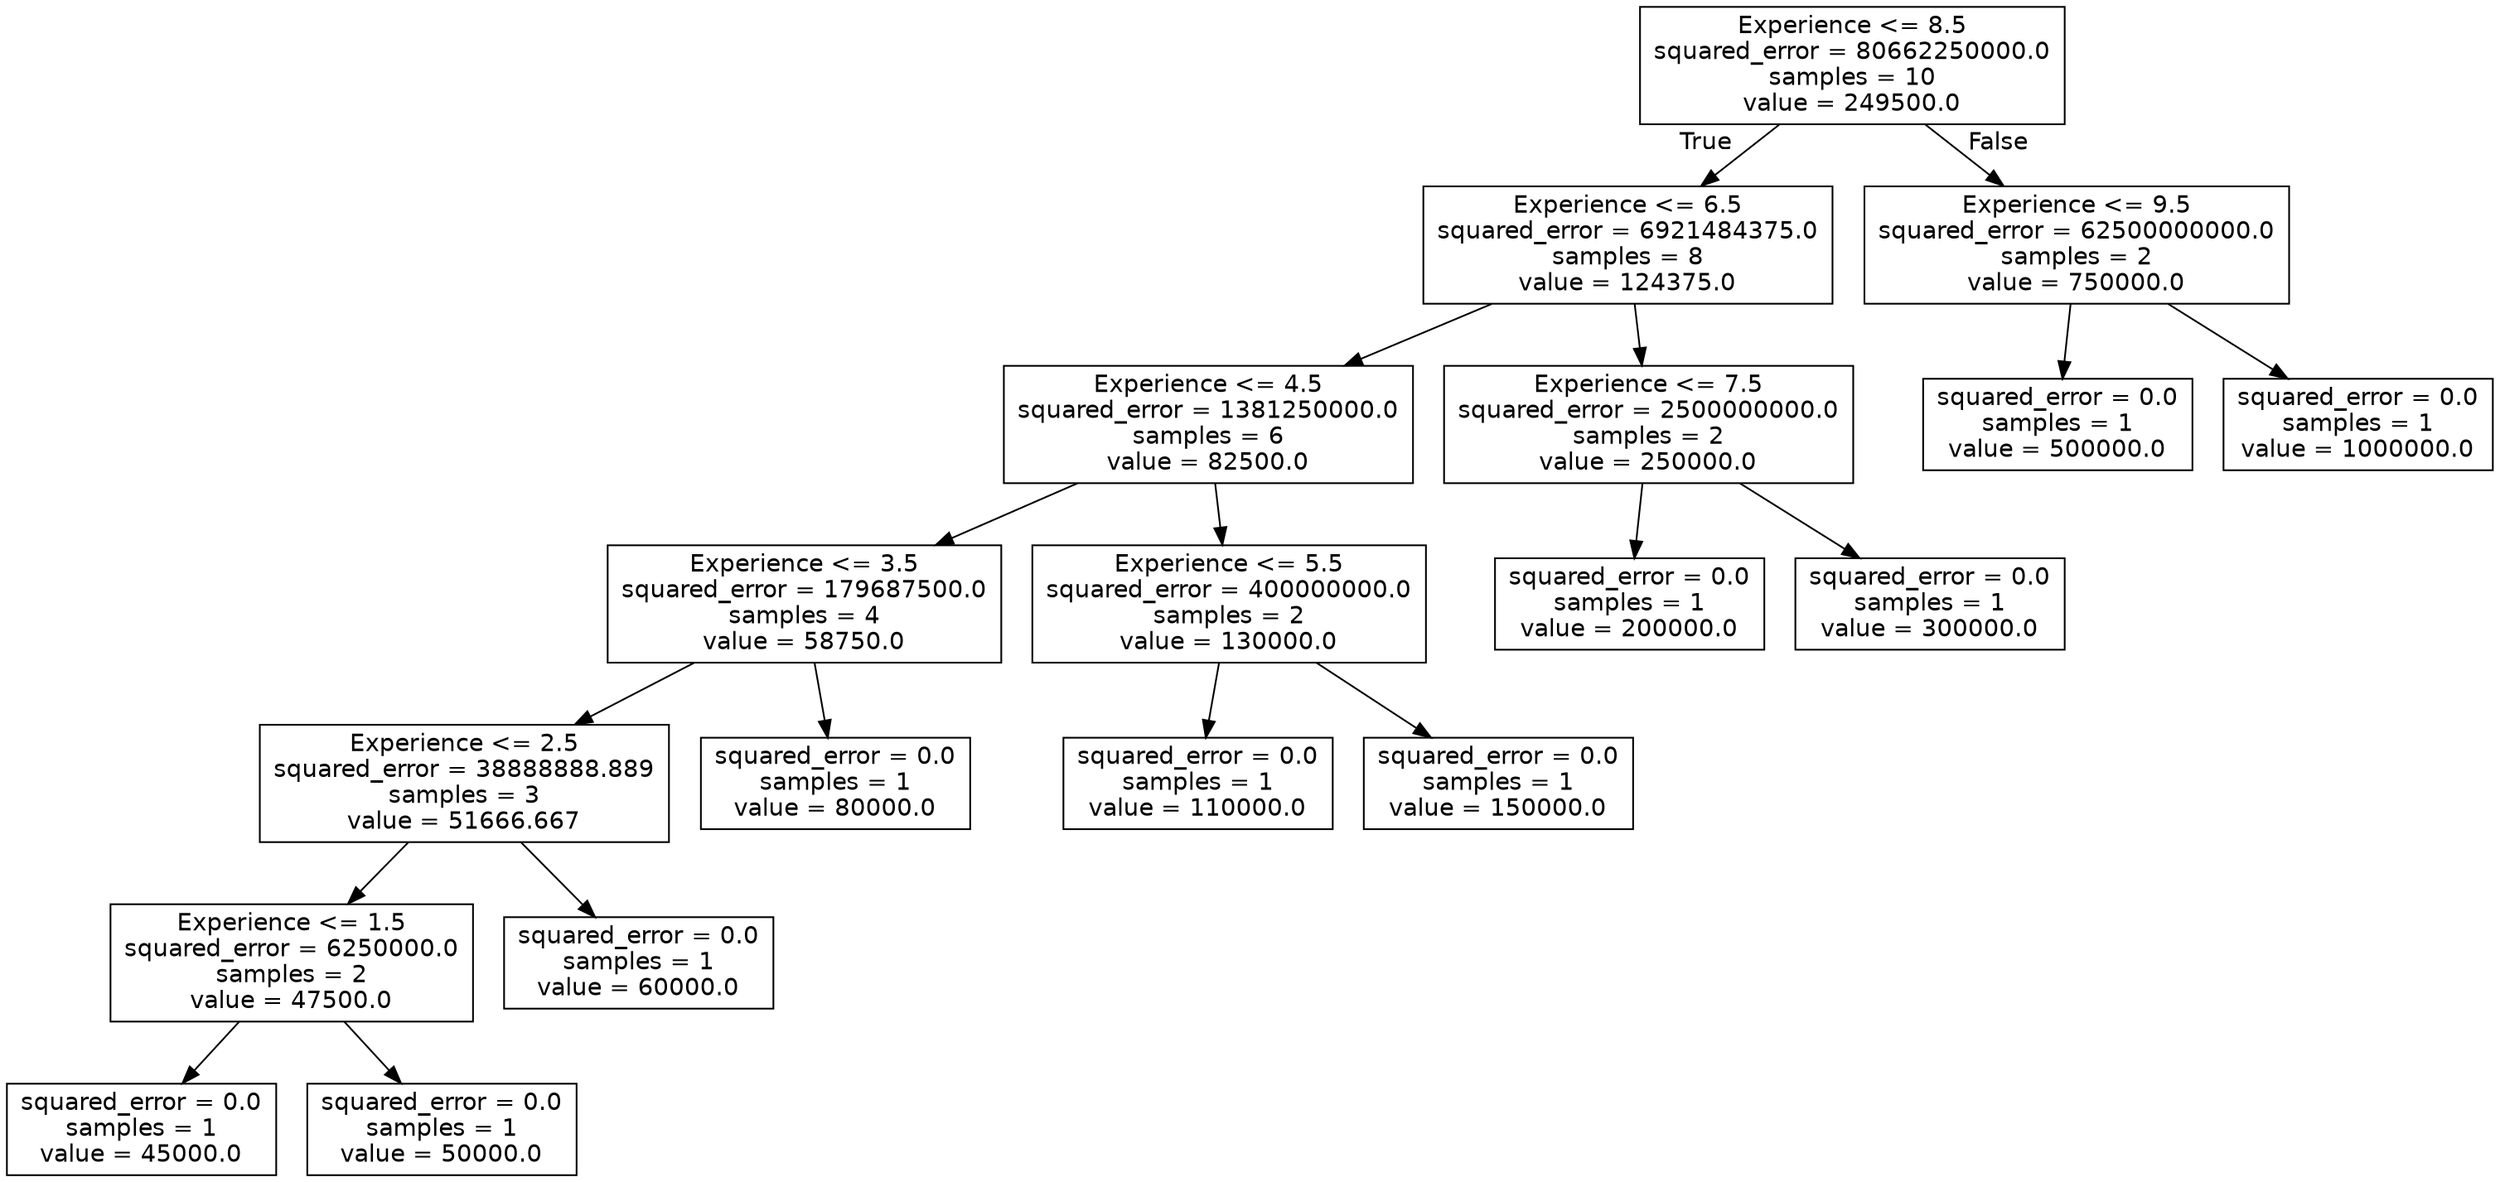 digraph Tree {
node [shape=box, fontname="helvetica"] ;
edge [fontname="helvetica"] ;
0 [label="Experience <= 8.5\nsquared_error = 80662250000.0\nsamples = 10\nvalue = 249500.0"] ;
1 [label="Experience <= 6.5\nsquared_error = 6921484375.0\nsamples = 8\nvalue = 124375.0"] ;
0 -> 1 [labeldistance=2.5, labelangle=45, headlabel="True"] ;
2 [label="Experience <= 4.5\nsquared_error = 1381250000.0\nsamples = 6\nvalue = 82500.0"] ;
1 -> 2 ;
3 [label="Experience <= 3.5\nsquared_error = 179687500.0\nsamples = 4\nvalue = 58750.0"] ;
2 -> 3 ;
4 [label="Experience <= 2.5\nsquared_error = 38888888.889\nsamples = 3\nvalue = 51666.667"] ;
3 -> 4 ;
5 [label="Experience <= 1.5\nsquared_error = 6250000.0\nsamples = 2\nvalue = 47500.0"] ;
4 -> 5 ;
6 [label="squared_error = 0.0\nsamples = 1\nvalue = 45000.0"] ;
5 -> 6 ;
7 [label="squared_error = 0.0\nsamples = 1\nvalue = 50000.0"] ;
5 -> 7 ;
8 [label="squared_error = 0.0\nsamples = 1\nvalue = 60000.0"] ;
4 -> 8 ;
9 [label="squared_error = 0.0\nsamples = 1\nvalue = 80000.0"] ;
3 -> 9 ;
10 [label="Experience <= 5.5\nsquared_error = 400000000.0\nsamples = 2\nvalue = 130000.0"] ;
2 -> 10 ;
11 [label="squared_error = 0.0\nsamples = 1\nvalue = 110000.0"] ;
10 -> 11 ;
12 [label="squared_error = 0.0\nsamples = 1\nvalue = 150000.0"] ;
10 -> 12 ;
13 [label="Experience <= 7.5\nsquared_error = 2500000000.0\nsamples = 2\nvalue = 250000.0"] ;
1 -> 13 ;
14 [label="squared_error = 0.0\nsamples = 1\nvalue = 200000.0"] ;
13 -> 14 ;
15 [label="squared_error = 0.0\nsamples = 1\nvalue = 300000.0"] ;
13 -> 15 ;
16 [label="Experience <= 9.5\nsquared_error = 62500000000.0\nsamples = 2\nvalue = 750000.0"] ;
0 -> 16 [labeldistance=2.5, labelangle=-45, headlabel="False"] ;
17 [label="squared_error = 0.0\nsamples = 1\nvalue = 500000.0"] ;
16 -> 17 ;
18 [label="squared_error = 0.0\nsamples = 1\nvalue = 1000000.0"] ;
16 -> 18 ;
}